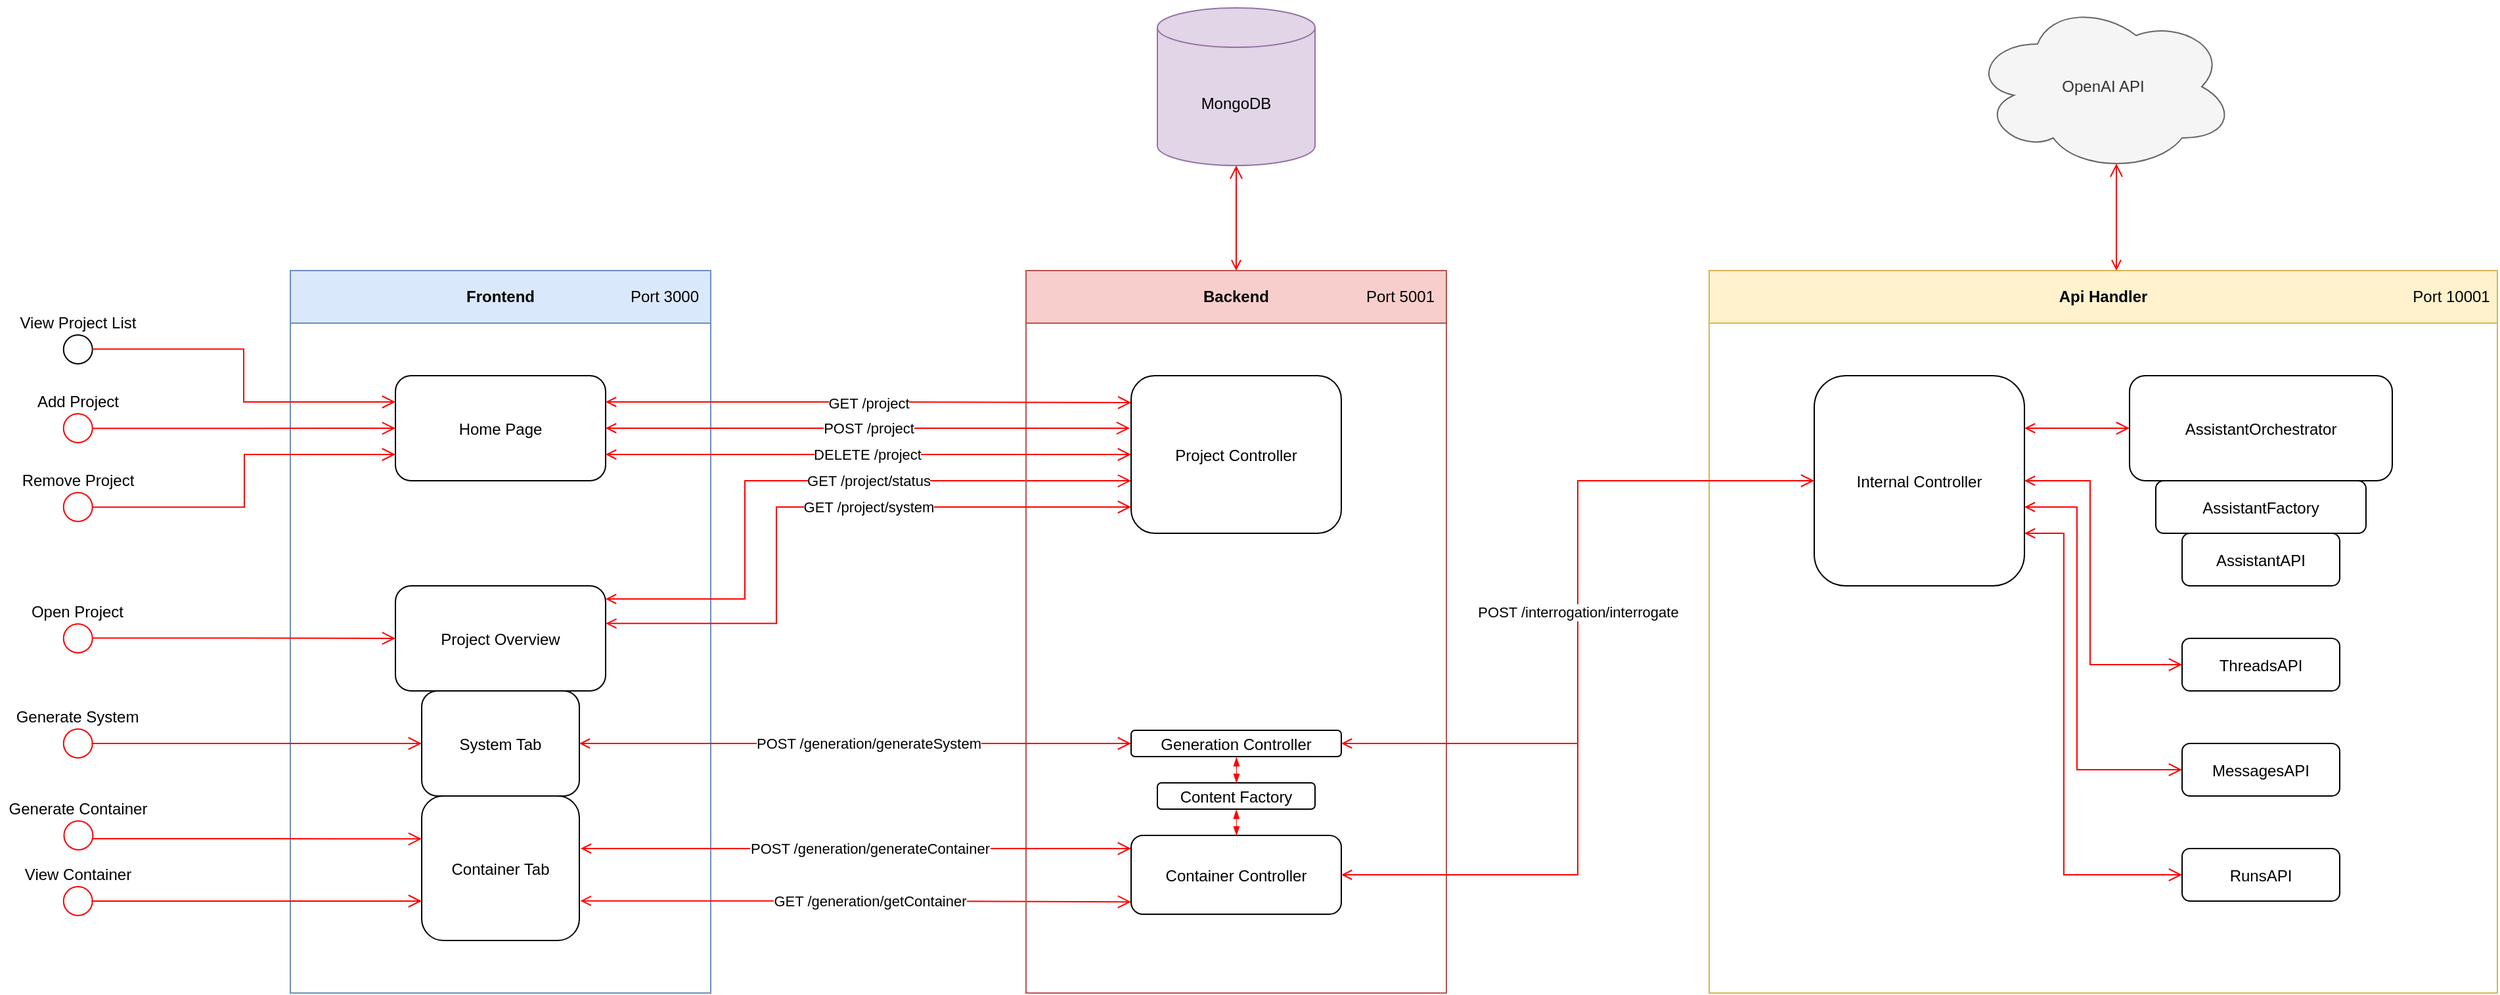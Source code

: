 <mxfile version="24.6.4" type="device">
  <diagram name="Page-1" id="e7e014a7-5840-1c2e-5031-d8a46d1fe8dd">
    <mxGraphModel dx="3269" dy="1886" grid="1" gridSize="10" guides="1" tooltips="1" connect="1" arrows="1" fold="1" page="1" pageScale="1" pageWidth="1169" pageHeight="826" background="none" math="0" shadow="0">
      <root>
        <mxCell id="0" />
        <mxCell id="1" parent="0" />
        <mxCell id="LmNhCe5v4uKU84GSjJwI-41" value="Frontend" style="swimlane;whiteSpace=wrap;startSize=40;fillColor=#dae8fc;strokeColor=#6c8ebf;" parent="1" vertex="1">
          <mxGeometry x="80" y="120" width="320" height="550" as="geometry" />
        </mxCell>
        <mxCell id="7" value="Home Page" style="rounded=1;" parent="LmNhCe5v4uKU84GSjJwI-41" vertex="1">
          <mxGeometry x="80" y="80" width="160" height="80" as="geometry" />
        </mxCell>
        <mxCell id="LmNhCe5v4uKU84GSjJwI-54" value="Project Overview" style="rounded=1;" parent="LmNhCe5v4uKU84GSjJwI-41" vertex="1">
          <mxGeometry x="80" y="240" width="160" height="80" as="geometry" />
        </mxCell>
        <mxCell id="LmNhCe5v4uKU84GSjJwI-61" value="Port 3000" style="text;html=1;align=center;verticalAlign=middle;whiteSpace=wrap;rounded=0;" parent="LmNhCe5v4uKU84GSjJwI-41" vertex="1">
          <mxGeometry x="250" width="70" height="40" as="geometry" />
        </mxCell>
        <mxCell id="LmNhCe5v4uKU84GSjJwI-80" value="" style="edgeStyle=elbowEdgeStyle;elbow=horizontal;verticalAlign=bottom;endArrow=open;endSize=8;strokeColor=#FF0000;endFill=1;rounded=0;entryX=0;entryY=0.667;entryDx=0;entryDy=0;entryPerimeter=0;startArrow=open;startFill=0;" parent="LmNhCe5v4uKU84GSjJwI-41" target="LmNhCe5v4uKU84GSjJwI-63" edge="1">
          <mxGeometry x="1420" y="40" as="geometry">
            <mxPoint x="471" y="250" as="targetPoint" />
            <mxPoint x="240" y="250" as="sourcePoint" />
            <Array as="points">
              <mxPoint x="346" y="210" />
            </Array>
          </mxGeometry>
        </mxCell>
        <mxCell id="LmNhCe5v4uKU84GSjJwI-81" value="GET /project/status" style="edgeLabel;html=1;align=center;verticalAlign=middle;resizable=0;points=[];" parent="LmNhCe5v4uKU84GSjJwI-80" vertex="1" connectable="0">
          <mxGeometry relative="1" as="geometry">
            <mxPoint x="45" as="offset" />
          </mxGeometry>
        </mxCell>
        <mxCell id="LmNhCe5v4uKU84GSjJwI-88" value="System Tab" style="rounded=1;" parent="LmNhCe5v4uKU84GSjJwI-41" vertex="1">
          <mxGeometry x="100" y="320" width="120" height="80" as="geometry" />
        </mxCell>
        <mxCell id="g7Z3NgsvXbew0Iffasb4-15" value="Container Tab" style="rounded=1;" vertex="1" parent="LmNhCe5v4uKU84GSjJwI-41">
          <mxGeometry x="100" y="400" width="120" height="110" as="geometry" />
        </mxCell>
        <mxCell id="g7Z3NgsvXbew0Iffasb4-16" value="" style="ellipse;shape=startState;fillColor=#FFFFFF;strokeColor=#ff0000;" vertex="1" parent="LmNhCe5v4uKU84GSjJwI-41">
          <mxGeometry x="-176.27" y="415" width="30" height="30" as="geometry" />
        </mxCell>
        <mxCell id="g7Z3NgsvXbew0Iffasb4-17" value="" style="edgeStyle=elbowEdgeStyle;elbow=horizontal;verticalAlign=bottom;endArrow=open;endSize=8;strokeColor=#FF0000;endFill=1;rounded=0;exitX=0.842;exitY=0.499;exitDx=0;exitDy=0;exitPerimeter=0;entryX=-0.003;entryY=0.297;entryDx=0;entryDy=0;entryPerimeter=0;" edge="1" parent="LmNhCe5v4uKU84GSjJwI-41">
          <mxGeometry x="1460" y="40" as="geometry">
            <mxPoint x="100.0" y="432.67" as="targetPoint" />
            <mxPoint x="-151.01" y="432.47" as="sourcePoint" />
          </mxGeometry>
        </mxCell>
        <mxCell id="g7Z3NgsvXbew0Iffasb4-34" value="" style="edgeStyle=elbowEdgeStyle;elbow=horizontal;verticalAlign=bottom;endArrow=open;endSize=8;strokeColor=#FF0000;endFill=1;rounded=0;entryX=0;entryY=0.5;entryDx=0;entryDy=0;startArrow=open;startFill=0;exitX=1.007;exitY=0.726;exitDx=0;exitDy=0;exitPerimeter=0;" edge="1" parent="LmNhCe5v4uKU84GSjJwI-41" source="g7Z3NgsvXbew0Iffasb4-15">
          <mxGeometry x="1460" y="40" as="geometry">
            <mxPoint x="640" y="480.58" as="targetPoint" />
            <mxPoint x="230" y="480" as="sourcePoint" />
          </mxGeometry>
        </mxCell>
        <mxCell id="g7Z3NgsvXbew0Iffasb4-35" value="GET /generation/getContainer" style="edgeLabel;html=1;align=center;verticalAlign=middle;resizable=0;points=[];" vertex="1" connectable="0" parent="g7Z3NgsvXbew0Iffasb4-34">
          <mxGeometry relative="1" as="geometry">
            <mxPoint x="10" as="offset" />
          </mxGeometry>
        </mxCell>
        <mxCell id="LmNhCe5v4uKU84GSjJwI-47" value="MongoDB" style="shape=cylinder3;whiteSpace=wrap;html=1;boundedLbl=1;backgroundOutline=1;size=15;fillColor=#e1d5e7;strokeColor=#9673a6;" parent="1" vertex="1">
          <mxGeometry x="740" y="-80" width="120" height="120" as="geometry" />
        </mxCell>
        <mxCell id="5" value="" style="ellipse;shape=startState;fillColor=#FFFFFF;strokeColor=#ff0000;" parent="1" vertex="1">
          <mxGeometry x="-96.64" y="225" width="30" height="30" as="geometry" />
        </mxCell>
        <mxCell id="6" value="" style="edgeStyle=elbowEdgeStyle;elbow=horizontal;verticalAlign=bottom;endArrow=open;endSize=8;strokeColor=#FF0000;endFill=1;rounded=0;exitX=0.867;exitY=0.504;exitDx=0;exitDy=0;exitPerimeter=0;" parent="1" source="5" target="7" edge="1">
          <mxGeometry x="1540" y="160" as="geometry">
            <mxPoint x="239.11" y="330" as="targetPoint" />
          </mxGeometry>
        </mxCell>
        <mxCell id="LmNhCe5v4uKU84GSjJwI-53" value="Add Project" style="text;html=1;align=center;verticalAlign=middle;whiteSpace=wrap;rounded=0;" parent="1" vertex="1">
          <mxGeometry x="-114.14" y="210" width="65" height="20" as="geometry" />
        </mxCell>
        <mxCell id="LmNhCe5v4uKU84GSjJwI-55" value="" style="ellipse;shape=startState;fillColor=#FFFFFF;strokeColor=#ff0000;" parent="1" vertex="1">
          <mxGeometry x="-96.64" y="285" width="30" height="30" as="geometry" />
        </mxCell>
        <mxCell id="LmNhCe5v4uKU84GSjJwI-56" value="Remove Project" style="text;html=1;align=center;verticalAlign=middle;whiteSpace=wrap;rounded=0;" parent="1" vertex="1">
          <mxGeometry x="-127.89" y="270" width="92.5" height="20" as="geometry" />
        </mxCell>
        <mxCell id="LmNhCe5v4uKU84GSjJwI-57" value="" style="ellipse;shape=startState;" parent="1" vertex="1">
          <mxGeometry x="-96.64" y="165" width="30" height="30" as="geometry" />
        </mxCell>
        <mxCell id="LmNhCe5v4uKU84GSjJwI-58" value="View Project List" style="text;html=1;align=center;verticalAlign=middle;whiteSpace=wrap;rounded=0;" parent="1" vertex="1">
          <mxGeometry x="-127.89" y="150" width="92.5" height="20" as="geometry" />
        </mxCell>
        <mxCell id="LmNhCe5v4uKU84GSjJwI-59" value="" style="edgeStyle=elbowEdgeStyle;elbow=horizontal;verticalAlign=bottom;endArrow=open;endSize=8;strokeColor=#FF0000;endFill=1;rounded=0;exitX=0.861;exitY=0.492;exitDx=0;exitDy=0;entryX=0;entryY=0.25;entryDx=0;entryDy=0;exitPerimeter=0;" parent="1" source="LmNhCe5v4uKU84GSjJwI-57" target="7" edge="1">
          <mxGeometry x="1540" y="160" as="geometry">
            <mxPoint x="214.11" y="174.13" as="targetPoint" />
            <mxPoint x="-15.89" y="174.56" as="sourcePoint" />
          </mxGeometry>
        </mxCell>
        <mxCell id="LmNhCe5v4uKU84GSjJwI-60" value="" style="edgeStyle=elbowEdgeStyle;elbow=horizontal;verticalAlign=bottom;endArrow=open;endSize=8;strokeColor=#FF0000;endFill=1;rounded=0;exitX=0.872;exitY=0.504;exitDx=0;exitDy=0;entryX=0;entryY=0.75;entryDx=0;entryDy=0;exitPerimeter=0;" parent="1" source="LmNhCe5v4uKU84GSjJwI-55" target="7" edge="1">
          <mxGeometry x="1540" y="160" as="geometry">
            <mxPoint x="164.11" y="320" as="targetPoint" />
            <mxPoint x="-65.89" y="320" as="sourcePoint" />
          </mxGeometry>
        </mxCell>
        <mxCell id="LmNhCe5v4uKU84GSjJwI-62" value="Backend" style="swimlane;whiteSpace=wrap;startSize=40;rounded=0;shadow=0;glass=0;fillColor=#f8cecc;strokeColor=#b85450;" parent="1" vertex="1">
          <mxGeometry x="640" y="120" width="320" height="550" as="geometry" />
        </mxCell>
        <mxCell id="LmNhCe5v4uKU84GSjJwI-63" value="Project Controller" style="rounded=1;" parent="LmNhCe5v4uKU84GSjJwI-62" vertex="1">
          <mxGeometry x="80" y="80" width="160" height="120" as="geometry" />
        </mxCell>
        <mxCell id="LmNhCe5v4uKU84GSjJwI-64" value="Generation Controller" style="rounded=1;" parent="LmNhCe5v4uKU84GSjJwI-62" vertex="1">
          <mxGeometry x="80" y="350" width="160" height="20" as="geometry" />
        </mxCell>
        <mxCell id="LmNhCe5v4uKU84GSjJwI-65" value="Port 5001" style="text;html=1;align=center;verticalAlign=middle;whiteSpace=wrap;rounded=0;" parent="LmNhCe5v4uKU84GSjJwI-62" vertex="1">
          <mxGeometry x="250" width="70" height="40" as="geometry" />
        </mxCell>
        <mxCell id="g7Z3NgsvXbew0Iffasb4-21" value="Container Controller" style="rounded=1;" vertex="1" parent="LmNhCe5v4uKU84GSjJwI-62">
          <mxGeometry x="80" y="430" width="160" height="60" as="geometry" />
        </mxCell>
        <mxCell id="g7Z3NgsvXbew0Iffasb4-22" value="Content Factory" style="rounded=1;" vertex="1" parent="LmNhCe5v4uKU84GSjJwI-62">
          <mxGeometry x="100" y="390" width="120" height="20" as="geometry" />
        </mxCell>
        <mxCell id="g7Z3NgsvXbew0Iffasb4-23" value="" style="edgeStyle=elbowEdgeStyle;elbow=horizontal;verticalAlign=bottom;endArrow=blockThin;endSize=6;strokeColor=#FF0000;endFill=1;rounded=0;entryX=0.5;entryY=0;entryDx=0;entryDy=0;exitX=0.5;exitY=1;exitDx=0;exitDy=0;startArrow=blockThin;startFill=1;jumpSize=0;strokeWidth=0.5;" edge="1" parent="LmNhCe5v4uKU84GSjJwI-62" source="LmNhCe5v4uKU84GSjJwI-64" target="g7Z3NgsvXbew0Iffasb4-22">
          <mxGeometry x="-260" y="-80" as="geometry">
            <mxPoint x="310" y="410" as="targetPoint" />
            <mxPoint x="230" y="410" as="sourcePoint" />
          </mxGeometry>
        </mxCell>
        <mxCell id="g7Z3NgsvXbew0Iffasb4-24" value="" style="edgeStyle=elbowEdgeStyle;elbow=horizontal;verticalAlign=bottom;endArrow=blockThin;endSize=6;strokeColor=#FF0000;endFill=1;rounded=0;entryX=0.5;entryY=0;entryDx=0;entryDy=0;exitX=0.5;exitY=1;exitDx=0;exitDy=0;startArrow=blockThin;startFill=1;jumpSize=0;strokeWidth=0.5;" edge="1" parent="LmNhCe5v4uKU84GSjJwI-62">
          <mxGeometry x="-900" y="-200" as="geometry">
            <mxPoint x="159.86" y="430" as="targetPoint" />
            <mxPoint x="159.86" y="410" as="sourcePoint" />
          </mxGeometry>
        </mxCell>
        <mxCell id="LmNhCe5v4uKU84GSjJwI-66" value="" style="edgeStyle=elbowEdgeStyle;elbow=horizontal;verticalAlign=bottom;endArrow=open;endSize=8;strokeColor=#FF0000;endFill=0;rounded=0;exitX=1;exitY=0.25;exitDx=0;exitDy=0;entryX=0.001;entryY=0.171;entryDx=0;entryDy=0;entryPerimeter=0;startArrow=open;startFill=0;" parent="1" source="7" target="LmNhCe5v4uKU84GSjJwI-63" edge="1">
          <mxGeometry x="1540" y="160" as="geometry">
            <mxPoint x="630" y="220" as="targetPoint" />
            <mxPoint x="360" y="220" as="sourcePoint" />
          </mxGeometry>
        </mxCell>
        <mxCell id="LmNhCe5v4uKU84GSjJwI-69" value="GET /project" style="edgeLabel;html=1;align=center;verticalAlign=middle;resizable=0;points=[];" parent="LmNhCe5v4uKU84GSjJwI-66" vertex="1" connectable="0">
          <mxGeometry relative="1" as="geometry">
            <mxPoint as="offset" />
          </mxGeometry>
        </mxCell>
        <mxCell id="LmNhCe5v4uKU84GSjJwI-67" value="" style="edgeStyle=elbowEdgeStyle;elbow=horizontal;verticalAlign=bottom;endArrow=open;endSize=8;strokeColor=#FF0000;endFill=1;rounded=0;exitX=1;exitY=0.5;exitDx=0;exitDy=0;startArrow=open;startFill=0;entryX=-0.006;entryY=0.333;entryDx=0;entryDy=0;entryPerimeter=0;" parent="1" source="7" target="LmNhCe5v4uKU84GSjJwI-63" edge="1">
          <mxGeometry x="1540" y="160" as="geometry">
            <mxPoint x="690" y="242" as="targetPoint" />
            <mxPoint x="400" y="260" as="sourcePoint" />
          </mxGeometry>
        </mxCell>
        <mxCell id="LmNhCe5v4uKU84GSjJwI-70" value="POST /project" style="edgeLabel;html=1;align=center;verticalAlign=middle;resizable=0;points=[];" parent="LmNhCe5v4uKU84GSjJwI-67" vertex="1" connectable="0">
          <mxGeometry relative="1" as="geometry">
            <mxPoint as="offset" />
          </mxGeometry>
        </mxCell>
        <mxCell id="LmNhCe5v4uKU84GSjJwI-68" value="" style="edgeStyle=elbowEdgeStyle;elbow=horizontal;verticalAlign=bottom;endArrow=open;endSize=8;strokeColor=#FF0000;endFill=1;rounded=0;exitX=1;exitY=0.75;exitDx=0;exitDy=0;entryX=0;entryY=0.5;entryDx=0;entryDy=0;startArrow=open;startFill=0;" parent="1" source="7" target="LmNhCe5v4uKU84GSjJwI-63" edge="1">
          <mxGeometry x="1540" y="160" as="geometry">
            <mxPoint x="620" y="260" as="targetPoint" />
            <mxPoint x="400" y="280" as="sourcePoint" />
          </mxGeometry>
        </mxCell>
        <mxCell id="LmNhCe5v4uKU84GSjJwI-71" value="DELETE /project" style="edgeLabel;html=1;align=center;verticalAlign=middle;resizable=0;points=[];" parent="LmNhCe5v4uKU84GSjJwI-68" vertex="1" connectable="0">
          <mxGeometry relative="1" as="geometry">
            <mxPoint x="-1" as="offset" />
          </mxGeometry>
        </mxCell>
        <mxCell id="LmNhCe5v4uKU84GSjJwI-73" value="" style="edgeStyle=elbowEdgeStyle;elbow=horizontal;verticalAlign=bottom;endArrow=open;endSize=8;strokeColor=#FF0000;endFill=1;rounded=0;entryX=0.5;entryY=1;entryDx=0;entryDy=0;entryPerimeter=0;exitX=0.5;exitY=0;exitDx=0;exitDy=0;startArrow=open;startFill=0;" parent="1" source="LmNhCe5v4uKU84GSjJwI-62" target="LmNhCe5v4uKU84GSjJwI-47" edge="1">
          <mxGeometry x="1540" y="160" as="geometry">
            <mxPoint x="631" y="60" as="targetPoint" />
            <mxPoint x="400" y="60" as="sourcePoint" />
          </mxGeometry>
        </mxCell>
        <mxCell id="LmNhCe5v4uKU84GSjJwI-74" value="" style="ellipse;shape=startState;fillColor=#FFFFFF;strokeColor=#ff0000;" parent="1" vertex="1">
          <mxGeometry x="-96.64" y="385" width="30" height="30" as="geometry" />
        </mxCell>
        <mxCell id="LmNhCe5v4uKU84GSjJwI-75" value="" style="edgeStyle=elbowEdgeStyle;elbow=horizontal;verticalAlign=bottom;endArrow=open;endSize=8;strokeColor=#FF0000;endFill=1;rounded=0;entryX=0;entryY=0.5;entryDx=0;entryDy=0;exitX=0.872;exitY=0.492;exitDx=0;exitDy=0;exitPerimeter=0;" parent="1" source="LmNhCe5v4uKU84GSjJwI-74" target="LmNhCe5v4uKU84GSjJwI-54" edge="1">
          <mxGeometry x="1540" y="160" as="geometry">
            <mxPoint x="104.11" y="410" as="targetPoint" />
          </mxGeometry>
        </mxCell>
        <mxCell id="LmNhCe5v4uKU84GSjJwI-76" value="Open Project" style="text;html=1;align=center;verticalAlign=middle;whiteSpace=wrap;rounded=0;" parent="1" vertex="1">
          <mxGeometry x="-120.76" y="370" width="78.25" height="20" as="geometry" />
        </mxCell>
        <mxCell id="LmNhCe5v4uKU84GSjJwI-83" value="" style="edgeStyle=elbowEdgeStyle;elbow=horizontal;verticalAlign=bottom;endArrow=open;endSize=8;strokeColor=#FF0000;endFill=0;rounded=0;exitX=1.001;exitY=0.358;exitDx=0;exitDy=0;exitPerimeter=0;startArrow=open;startFill=0;" parent="1" source="LmNhCe5v4uKU84GSjJwI-54" edge="1">
          <mxGeometry x="1420" y="40" as="geometry">
            <mxPoint x="720" y="300" as="targetPoint" />
            <mxPoint x="370" y="390" as="sourcePoint" />
            <Array as="points">
              <mxPoint x="450" y="350" />
            </Array>
          </mxGeometry>
        </mxCell>
        <mxCell id="LmNhCe5v4uKU84GSjJwI-84" value="GET /project/system" style="edgeLabel;html=1;align=center;verticalAlign=middle;resizable=0;points=[];" parent="LmNhCe5v4uKU84GSjJwI-83" vertex="1" connectable="0">
          <mxGeometry relative="1" as="geometry">
            <mxPoint x="44" as="offset" />
          </mxGeometry>
        </mxCell>
        <mxCell id="LmNhCe5v4uKU84GSjJwI-85" value="" style="ellipse;shape=startState;fillColor=#FFFFFF;strokeColor=#ff0000;" parent="1" vertex="1">
          <mxGeometry x="-96.63" y="465" width="30" height="30" as="geometry" />
        </mxCell>
        <mxCell id="LmNhCe5v4uKU84GSjJwI-86" value="" style="edgeStyle=elbowEdgeStyle;elbow=horizontal;verticalAlign=bottom;endArrow=open;endSize=8;strokeColor=#FF0000;endFill=1;rounded=0;entryX=0;entryY=0.5;entryDx=0;entryDy=0;exitX=0.842;exitY=0.499;exitDx=0;exitDy=0;exitPerimeter=0;" parent="1" source="LmNhCe5v4uKU84GSjJwI-85" target="LmNhCe5v4uKU84GSjJwI-88" edge="1">
          <mxGeometry x="1540" y="160" as="geometry">
            <mxPoint x="156.98" y="480" as="targetPoint" />
          </mxGeometry>
        </mxCell>
        <mxCell id="LmNhCe5v4uKU84GSjJwI-87" value="Generate System" style="text;html=1;align=center;verticalAlign=middle;whiteSpace=wrap;rounded=0;" parent="1" vertex="1">
          <mxGeometry x="-132.63" y="450" width="102" height="20" as="geometry" />
        </mxCell>
        <mxCell id="LmNhCe5v4uKU84GSjJwI-91" value="Api Handler" style="swimlane;whiteSpace=wrap;startSize=40;fillColor=#fff2cc;strokeColor=#d6b656;" parent="1" vertex="1">
          <mxGeometry x="1160" y="120" width="600" height="550" as="geometry" />
        </mxCell>
        <mxCell id="LmNhCe5v4uKU84GSjJwI-92" value="Internal Controller" style="rounded=1;" parent="LmNhCe5v4uKU84GSjJwI-91" vertex="1">
          <mxGeometry x="80" y="80" width="160" height="160" as="geometry" />
        </mxCell>
        <mxCell id="LmNhCe5v4uKU84GSjJwI-93" value="AssistantOrchestrator" style="rounded=1;" parent="LmNhCe5v4uKU84GSjJwI-91" vertex="1">
          <mxGeometry x="320" y="80" width="200" height="80" as="geometry" />
        </mxCell>
        <mxCell id="LmNhCe5v4uKU84GSjJwI-94" value="Port 10001" style="text;html=1;align=center;verticalAlign=middle;whiteSpace=wrap;rounded=0;" parent="LmNhCe5v4uKU84GSjJwI-91" vertex="1">
          <mxGeometry x="530" width="70" height="40" as="geometry" />
        </mxCell>
        <mxCell id="LmNhCe5v4uKU84GSjJwI-101" value="AssistantFactory" style="rounded=1;" parent="LmNhCe5v4uKU84GSjJwI-91" vertex="1">
          <mxGeometry x="340" y="160" width="160" height="40" as="geometry" />
        </mxCell>
        <mxCell id="LmNhCe5v4uKU84GSjJwI-102" value="AssistantAPI" style="rounded=1;" parent="LmNhCe5v4uKU84GSjJwI-91" vertex="1">
          <mxGeometry x="360" y="200" width="120" height="40" as="geometry" />
        </mxCell>
        <mxCell id="LmNhCe5v4uKU84GSjJwI-103" value="" style="edgeStyle=elbowEdgeStyle;elbow=horizontal;verticalAlign=bottom;endArrow=open;endSize=8;strokeColor=#FF0000;endFill=1;rounded=0;entryX=0;entryY=0.5;entryDx=0;entryDy=0;exitX=1;exitY=0.25;exitDx=0;exitDy=0;startArrow=open;startFill=0;" parent="LmNhCe5v4uKU84GSjJwI-91" source="LmNhCe5v4uKU84GSjJwI-92" target="LmNhCe5v4uKU84GSjJwI-93" edge="1">
          <mxGeometry x="380" y="40" as="geometry">
            <mxPoint x="305" y="200" as="targetPoint" />
            <mxPoint x="70" y="200" as="sourcePoint" />
          </mxGeometry>
        </mxCell>
        <mxCell id="g7Z3NgsvXbew0Iffasb4-9" value="ThreadsAPI" style="rounded=1;" vertex="1" parent="LmNhCe5v4uKU84GSjJwI-91">
          <mxGeometry x="360" y="280" width="120" height="40" as="geometry" />
        </mxCell>
        <mxCell id="g7Z3NgsvXbew0Iffasb4-10" value="" style="edgeStyle=elbowEdgeStyle;elbow=horizontal;verticalAlign=bottom;endArrow=open;endSize=8;strokeColor=#FF0000;endFill=1;rounded=0;entryX=0;entryY=0.5;entryDx=0;entryDy=0;exitX=1;exitY=0.5;exitDx=0;exitDy=0;startArrow=open;startFill=0;" edge="1" parent="LmNhCe5v4uKU84GSjJwI-91" source="LmNhCe5v4uKU84GSjJwI-92" target="g7Z3NgsvXbew0Iffasb4-9">
          <mxGeometry x="-780" y="-80" as="geometry">
            <mxPoint x="300" y="250" as="targetPoint" />
            <mxPoint x="220" y="250" as="sourcePoint" />
            <Array as="points">
              <mxPoint x="290" y="230" />
            </Array>
          </mxGeometry>
        </mxCell>
        <mxCell id="g7Z3NgsvXbew0Iffasb4-11" value="MessagesAPI" style="rounded=1;" vertex="1" parent="LmNhCe5v4uKU84GSjJwI-91">
          <mxGeometry x="360" y="360" width="120" height="40" as="geometry" />
        </mxCell>
        <mxCell id="g7Z3NgsvXbew0Iffasb4-12" value="" style="edgeStyle=elbowEdgeStyle;elbow=horizontal;verticalAlign=bottom;endArrow=open;endSize=8;strokeColor=#FF0000;endFill=1;rounded=0;entryX=0;entryY=0.5;entryDx=0;entryDy=0;startArrow=open;startFill=0;" edge="1" parent="LmNhCe5v4uKU84GSjJwI-91" target="g7Z3NgsvXbew0Iffasb4-11">
          <mxGeometry x="-1940" y="-200" as="geometry">
            <mxPoint x="370" y="310" as="targetPoint" />
            <mxPoint x="240" y="180" as="sourcePoint" />
            <Array as="points">
              <mxPoint x="280" y="280" />
            </Array>
          </mxGeometry>
        </mxCell>
        <mxCell id="g7Z3NgsvXbew0Iffasb4-13" value="RunsAPI" style="rounded=1;" vertex="1" parent="LmNhCe5v4uKU84GSjJwI-91">
          <mxGeometry x="360" y="440" width="120" height="40" as="geometry" />
        </mxCell>
        <mxCell id="g7Z3NgsvXbew0Iffasb4-14" value="" style="edgeStyle=elbowEdgeStyle;elbow=horizontal;verticalAlign=bottom;endArrow=open;endSize=8;strokeColor=#FF0000;endFill=1;rounded=0;entryX=0;entryY=0.5;entryDx=0;entryDy=0;startArrow=open;startFill=0;exitX=1;exitY=0.75;exitDx=0;exitDy=0;" edge="1" parent="LmNhCe5v4uKU84GSjJwI-91" source="LmNhCe5v4uKU84GSjJwI-92" target="g7Z3NgsvXbew0Iffasb4-13">
          <mxGeometry x="-3100" y="-320" as="geometry">
            <mxPoint x="370" y="390" as="targetPoint" />
            <mxPoint x="250" y="190" as="sourcePoint" />
            <Array as="points">
              <mxPoint x="270" y="290" />
            </Array>
          </mxGeometry>
        </mxCell>
        <mxCell id="LmNhCe5v4uKU84GSjJwI-95" value="" style="edgeStyle=elbowEdgeStyle;elbow=horizontal;verticalAlign=bottom;endArrow=open;endSize=8;strokeColor=#FF0000;endFill=1;rounded=0;entryX=0;entryY=0.5;entryDx=0;entryDy=0;exitX=1;exitY=0.5;exitDx=0;exitDy=0;startArrow=open;startFill=0;" parent="1" source="LmNhCe5v4uKU84GSjJwI-64" target="LmNhCe5v4uKU84GSjJwI-92" edge="1">
          <mxGeometry x="1540" y="160" as="geometry">
            <mxPoint x="1340" y="500" as="targetPoint" />
            <mxPoint x="960" y="500" as="sourcePoint" />
          </mxGeometry>
        </mxCell>
        <mxCell id="LmNhCe5v4uKU84GSjJwI-96" value="POST /interrogation/interrogate" style="edgeLabel;html=1;align=center;verticalAlign=middle;resizable=0;points=[];" parent="LmNhCe5v4uKU84GSjJwI-95" vertex="1" connectable="0">
          <mxGeometry relative="1" as="geometry">
            <mxPoint as="offset" />
          </mxGeometry>
        </mxCell>
        <mxCell id="LmNhCe5v4uKU84GSjJwI-104" value="" style="edgeStyle=elbowEdgeStyle;elbow=horizontal;verticalAlign=bottom;endArrow=open;endSize=8;strokeColor=#FF0000;endFill=1;rounded=0;startArrow=open;startFill=0;entryX=0.55;entryY=0.95;entryDx=0;entryDy=0;entryPerimeter=0;" parent="1" target="g7Z3NgsvXbew0Iffasb4-7" edge="1">
          <mxGeometry as="geometry">
            <mxPoint x="1760.0" y="240" as="targetPoint" />
            <mxPoint x="1470" y="120" as="sourcePoint" />
            <Array as="points">
              <mxPoint x="1470" y="80" />
            </Array>
          </mxGeometry>
        </mxCell>
        <mxCell id="g7Z3NgsvXbew0Iffasb4-7" value="OpenAI API" style="ellipse;shape=cloud;whiteSpace=wrap;html=1;fillColor=#f5f5f5;fontColor=#333333;strokeColor=#666666;" vertex="1" parent="1">
          <mxGeometry x="1360" y="-85" width="200" height="130" as="geometry" />
        </mxCell>
        <mxCell id="g7Z3NgsvXbew0Iffasb4-18" value="Generate Container" style="text;html=1;align=center;verticalAlign=middle;whiteSpace=wrap;rounded=0;" vertex="1" parent="1">
          <mxGeometry x="-140.01" y="520" width="116.74" height="20" as="geometry" />
        </mxCell>
        <mxCell id="LmNhCe5v4uKU84GSjJwI-89" value="" style="edgeStyle=elbowEdgeStyle;elbow=vertical;verticalAlign=bottom;endArrow=open;endSize=8;strokeColor=#FF0000;endFill=1;rounded=0;startArrow=open;startFill=0;" parent="1" source="LmNhCe5v4uKU84GSjJwI-88" target="LmNhCe5v4uKU84GSjJwI-64" edge="1">
          <mxGeometry x="1540" y="160" as="geometry">
            <mxPoint x="707.36" y="440" as="targetPoint" />
            <mxPoint x="320.0" y="460.4" as="sourcePoint" />
            <Array as="points">
              <mxPoint x="300" y="480" />
            </Array>
          </mxGeometry>
        </mxCell>
        <mxCell id="LmNhCe5v4uKU84GSjJwI-90" value="POST /generation/generateSystem" style="edgeLabel;html=1;align=center;verticalAlign=middle;resizable=0;points=[];" parent="LmNhCe5v4uKU84GSjJwI-89" vertex="1" connectable="0">
          <mxGeometry relative="1" as="geometry">
            <mxPoint x="10" as="offset" />
          </mxGeometry>
        </mxCell>
        <mxCell id="g7Z3NgsvXbew0Iffasb4-25" value="" style="edgeStyle=elbowEdgeStyle;elbow=horizontal;verticalAlign=bottom;endArrow=none;endSize=8;strokeColor=#FF0000;endFill=0;rounded=0;exitX=1;exitY=0.5;exitDx=0;exitDy=0;startArrow=open;startFill=0;" edge="1" parent="1" source="g7Z3NgsvXbew0Iffasb4-21">
          <mxGeometry x="1540" y="160" as="geometry">
            <mxPoint x="1060" y="480" as="targetPoint" />
            <mxPoint x="880" y="613" as="sourcePoint" />
            <Array as="points">
              <mxPoint x="1060" y="520" />
            </Array>
          </mxGeometry>
        </mxCell>
        <mxCell id="g7Z3NgsvXbew0Iffasb4-31" value="" style="ellipse;shape=startState;fillColor=#FFFFFF;strokeColor=#ff0000;" vertex="1" parent="1">
          <mxGeometry x="-96.63" y="585" width="30" height="30" as="geometry" />
        </mxCell>
        <mxCell id="g7Z3NgsvXbew0Iffasb4-32" value="" style="edgeStyle=elbowEdgeStyle;elbow=horizontal;verticalAlign=bottom;endArrow=open;endSize=8;strokeColor=#FF0000;endFill=1;rounded=0;exitX=0.842;exitY=0.499;exitDx=0;exitDy=0;exitPerimeter=0;" edge="1" parent="1" source="g7Z3NgsvXbew0Iffasb4-31">
          <mxGeometry x="1540" y="160" as="geometry">
            <mxPoint x="180" y="600" as="targetPoint" />
          </mxGeometry>
        </mxCell>
        <mxCell id="g7Z3NgsvXbew0Iffasb4-33" value="View Container" style="text;html=1;align=center;verticalAlign=middle;whiteSpace=wrap;rounded=0;" vertex="1" parent="1">
          <mxGeometry x="-140" y="570" width="116.74" height="20" as="geometry" />
        </mxCell>
        <mxCell id="g7Z3NgsvXbew0Iffasb4-19" value="" style="edgeStyle=elbowEdgeStyle;elbow=horizontal;verticalAlign=bottom;endArrow=open;endSize=8;strokeColor=#FF0000;endFill=1;rounded=0;startArrow=open;startFill=0;" edge="1" parent="1">
          <mxGeometry x="1540" y="160" as="geometry">
            <mxPoint x="720" y="560" as="targetPoint" />
            <mxPoint x="301" y="560" as="sourcePoint" />
          </mxGeometry>
        </mxCell>
        <mxCell id="g7Z3NgsvXbew0Iffasb4-20" value="POST /generation/generateContainer" style="edgeLabel;html=1;align=center;verticalAlign=middle;resizable=0;points=[];" vertex="1" connectable="0" parent="g7Z3NgsvXbew0Iffasb4-19">
          <mxGeometry relative="1" as="geometry">
            <mxPoint x="10" as="offset" />
          </mxGeometry>
        </mxCell>
      </root>
    </mxGraphModel>
  </diagram>
</mxfile>

